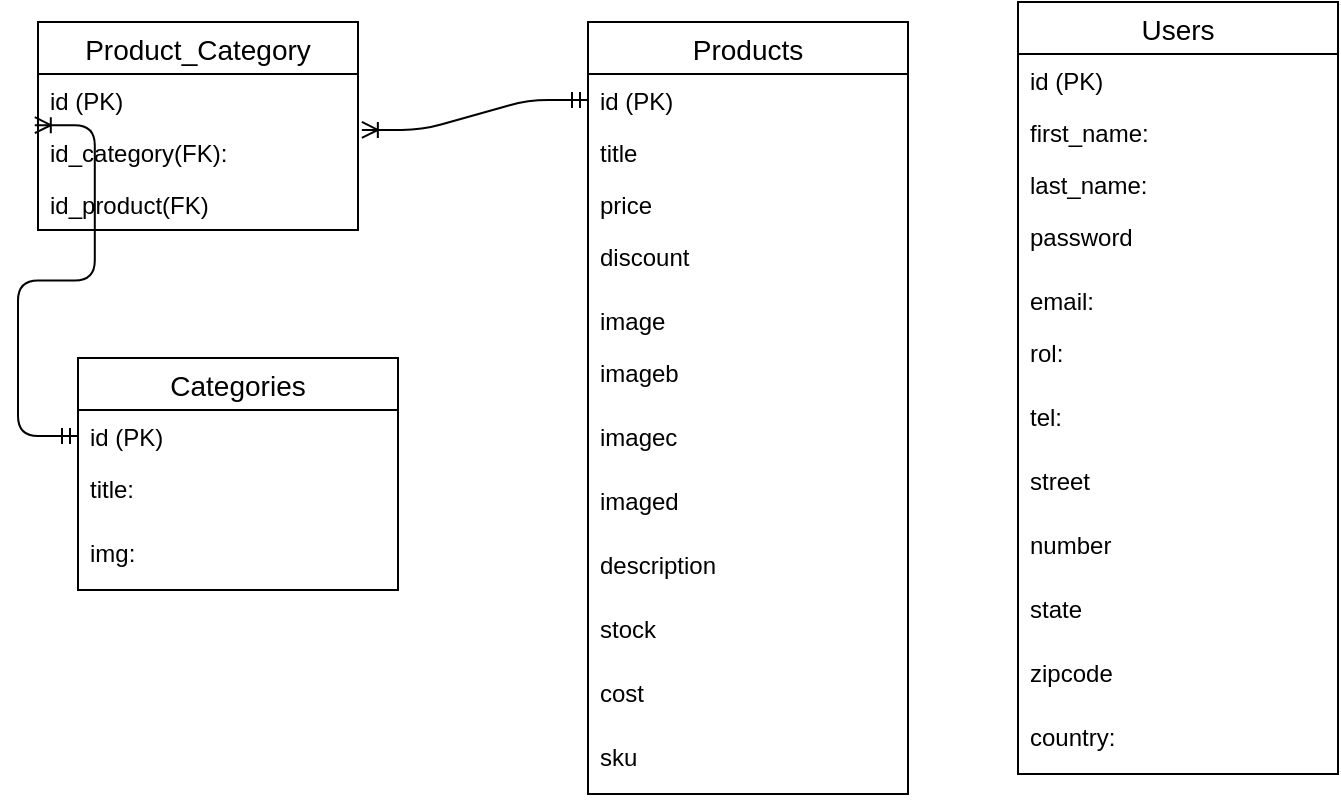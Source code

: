 <mxfile version="13.4.2" type="device"><diagram id="BcV3DS4_0umzkHoCBfcB" name="Page-1"><mxGraphModel dx="946" dy="623" grid="1" gridSize="10" guides="1" tooltips="1" connect="1" arrows="1" fold="1" page="1" pageScale="1" pageWidth="1169" pageHeight="827" math="0" shadow="0"><root><mxCell id="0"/><mxCell id="1" parent="0"/><mxCell id="VQGfdo3BYlsdIt22SYxF-68" value="" style="edgeStyle=entityRelationEdgeStyle;fontSize=12;html=1;endArrow=ERoneToMany;startArrow=ERmandOne;entryX=-0.01;entryY=0.984;entryDx=0;entryDy=0;entryPerimeter=0;" parent="1" target="VQGfdo3BYlsdIt22SYxF-73" edge="1" source="VQGfdo3BYlsdIt22SYxF-70"><mxGeometry width="100" height="100" relative="1" as="geometry"><mxPoint x="170" y="402" as="sourcePoint"/><mxPoint x="470" y="470" as="targetPoint"/></mxGeometry></mxCell><mxCell id="VQGfdo3BYlsdIt22SYxF-76" value="" style="edgeStyle=entityRelationEdgeStyle;fontSize=12;html=1;endArrow=ERmandOne;startArrow=ERoneToMany;startFill=0;endFill=0;exitX=1.012;exitY=0.075;exitDx=0;exitDy=0;exitPerimeter=0;" parent="1" source="VQGfdo3BYlsdIt22SYxF-74" target="Q8yi75y2QZZYxBioA6Rq-6" edge="1"><mxGeometry width="100" height="100" relative="1" as="geometry"><mxPoint x="404.32" y="278.646" as="sourcePoint"/><mxPoint x="460" y="388" as="targetPoint"/></mxGeometry></mxCell><mxCell id="VQGfdo3BYlsdIt22SYxF-85" value="Users" style="swimlane;fontStyle=0;childLayout=stackLayout;horizontal=1;startSize=26;horizontalStack=0;resizeParent=1;resizeParentMax=0;resizeLast=0;collapsible=1;marginBottom=0;align=center;fontSize=14;" parent="1" vertex="1"><mxGeometry x="720" y="162" width="160" height="386" as="geometry"/></mxCell><mxCell id="VQGfdo3BYlsdIt22SYxF-86" value="id (PK)" style="text;strokeColor=none;fillColor=none;spacingLeft=4;spacingRight=4;overflow=hidden;rotatable=0;points=[[0,0.5],[1,0.5]];portConstraint=eastwest;fontSize=12;" parent="VQGfdo3BYlsdIt22SYxF-85" vertex="1"><mxGeometry y="26" width="160" height="26" as="geometry"/></mxCell><mxCell id="VQGfdo3BYlsdIt22SYxF-87" value="first_name:" style="text;strokeColor=none;fillColor=none;spacingLeft=4;spacingRight=4;overflow=hidden;rotatable=0;points=[[0,0.5],[1,0.5]];portConstraint=eastwest;fontSize=12;" parent="VQGfdo3BYlsdIt22SYxF-85" vertex="1"><mxGeometry y="52" width="160" height="26" as="geometry"/></mxCell><mxCell id="VQGfdo3BYlsdIt22SYxF-88" value="last_name:" style="text;strokeColor=none;fillColor=none;spacingLeft=4;spacingRight=4;overflow=hidden;rotatable=0;points=[[0,0.5],[1,0.5]];portConstraint=eastwest;fontSize=12;" parent="VQGfdo3BYlsdIt22SYxF-85" vertex="1"><mxGeometry y="78" width="160" height="26" as="geometry"/></mxCell><mxCell id="VQGfdo3BYlsdIt22SYxF-106" value="password" style="text;strokeColor=none;fillColor=none;spacingLeft=4;spacingRight=4;overflow=hidden;rotatable=0;points=[[0,0.5],[1,0.5]];portConstraint=eastwest;fontSize=12;" parent="VQGfdo3BYlsdIt22SYxF-85" vertex="1"><mxGeometry y="104" width="160" height="32" as="geometry"/></mxCell><mxCell id="VQGfdo3BYlsdIt22SYxF-89" value="email:" style="text;strokeColor=none;fillColor=none;spacingLeft=4;spacingRight=4;overflow=hidden;rotatable=0;points=[[0,0.5],[1,0.5]];portConstraint=eastwest;fontSize=12;" parent="VQGfdo3BYlsdIt22SYxF-85" vertex="1"><mxGeometry y="136" width="160" height="26" as="geometry"/></mxCell><mxCell id="VQGfdo3BYlsdIt22SYxF-90" value="rol:" style="text;strokeColor=none;fillColor=none;spacingLeft=4;spacingRight=4;overflow=hidden;rotatable=0;points=[[0,0.5],[1,0.5]];portConstraint=eastwest;fontSize=12;" parent="VQGfdo3BYlsdIt22SYxF-85" vertex="1"><mxGeometry y="162" width="160" height="32" as="geometry"/></mxCell><mxCell id="VQGfdo3BYlsdIt22SYxF-100" value="tel:" style="text;strokeColor=none;fillColor=none;spacingLeft=4;spacingRight=4;overflow=hidden;rotatable=0;points=[[0,0.5],[1,0.5]];portConstraint=eastwest;fontSize=12;" parent="VQGfdo3BYlsdIt22SYxF-85" vertex="1"><mxGeometry y="194" width="160" height="32" as="geometry"/></mxCell><mxCell id="VQGfdo3BYlsdIt22SYxF-101" value="street" style="text;strokeColor=none;fillColor=none;spacingLeft=4;spacingRight=4;overflow=hidden;rotatable=0;points=[[0,0.5],[1,0.5]];portConstraint=eastwest;fontSize=12;" parent="VQGfdo3BYlsdIt22SYxF-85" vertex="1"><mxGeometry y="226" width="160" height="32" as="geometry"/></mxCell><mxCell id="VQGfdo3BYlsdIt22SYxF-102" value="number" style="text;strokeColor=none;fillColor=none;spacingLeft=4;spacingRight=4;overflow=hidden;rotatable=0;points=[[0,0.5],[1,0.5]];portConstraint=eastwest;fontSize=12;" parent="VQGfdo3BYlsdIt22SYxF-85" vertex="1"><mxGeometry y="258" width="160" height="32" as="geometry"/></mxCell><mxCell id="VQGfdo3BYlsdIt22SYxF-103" value="state" style="text;strokeColor=none;fillColor=none;spacingLeft=4;spacingRight=4;overflow=hidden;rotatable=0;points=[[0,0.5],[1,0.5]];portConstraint=eastwest;fontSize=12;" parent="VQGfdo3BYlsdIt22SYxF-85" vertex="1"><mxGeometry y="290" width="160" height="32" as="geometry"/></mxCell><mxCell id="VQGfdo3BYlsdIt22SYxF-104" value="zipcode" style="text;strokeColor=none;fillColor=none;spacingLeft=4;spacingRight=4;overflow=hidden;rotatable=0;points=[[0,0.5],[1,0.5]];portConstraint=eastwest;fontSize=12;" parent="VQGfdo3BYlsdIt22SYxF-85" vertex="1"><mxGeometry y="322" width="160" height="32" as="geometry"/></mxCell><mxCell id="VQGfdo3BYlsdIt22SYxF-105" value="country:" style="text;strokeColor=none;fillColor=none;spacingLeft=4;spacingRight=4;overflow=hidden;rotatable=0;points=[[0,0.5],[1,0.5]];portConstraint=eastwest;fontSize=12;" parent="VQGfdo3BYlsdIt22SYxF-85" vertex="1"><mxGeometry y="354" width="160" height="32" as="geometry"/></mxCell><mxCell id="VQGfdo3BYlsdIt22SYxF-72" value="Product_Category" style="swimlane;fontStyle=0;childLayout=stackLayout;horizontal=1;startSize=26;horizontalStack=0;resizeParent=1;resizeParentMax=0;resizeLast=0;collapsible=1;marginBottom=0;align=center;fontSize=14;" parent="1" vertex="1"><mxGeometry x="230" y="172" width="160" height="104" as="geometry"/></mxCell><mxCell id="VQGfdo3BYlsdIt22SYxF-73" value="id (PK)" style="text;strokeColor=none;fillColor=none;spacingLeft=4;spacingRight=4;overflow=hidden;rotatable=0;points=[[0,0.5],[1,0.5]];portConstraint=eastwest;fontSize=12;" parent="VQGfdo3BYlsdIt22SYxF-72" vertex="1"><mxGeometry y="26" width="160" height="26" as="geometry"/></mxCell><mxCell id="VQGfdo3BYlsdIt22SYxF-74" value="id_category(FK):" style="text;strokeColor=none;fillColor=none;spacingLeft=4;spacingRight=4;overflow=hidden;rotatable=0;points=[[0,0.5],[1,0.5]];portConstraint=eastwest;fontSize=12;" parent="VQGfdo3BYlsdIt22SYxF-72" vertex="1"><mxGeometry y="52" width="160" height="26" as="geometry"/></mxCell><mxCell id="VQGfdo3BYlsdIt22SYxF-75" value="id_product(FK)" style="text;strokeColor=none;fillColor=none;spacingLeft=4;spacingRight=4;overflow=hidden;rotatable=0;points=[[0,0.5],[1,0.5]];portConstraint=eastwest;fontSize=12;" parent="VQGfdo3BYlsdIt22SYxF-72" vertex="1"><mxGeometry y="78" width="160" height="26" as="geometry"/></mxCell><mxCell id="VQGfdo3BYlsdIt22SYxF-69" value="Categories" style="swimlane;fontStyle=0;childLayout=stackLayout;horizontal=1;startSize=26;horizontalStack=0;resizeParent=1;resizeParentMax=0;resizeLast=0;collapsible=1;marginBottom=0;align=center;fontSize=14;" parent="1" vertex="1"><mxGeometry x="250" y="340" width="160" height="116" as="geometry"/></mxCell><mxCell id="VQGfdo3BYlsdIt22SYxF-70" value="id (PK)" style="text;strokeColor=none;fillColor=none;spacingLeft=4;spacingRight=4;overflow=hidden;rotatable=0;points=[[0,0.5],[1,0.5]];portConstraint=eastwest;fontSize=12;" parent="VQGfdo3BYlsdIt22SYxF-69" vertex="1"><mxGeometry y="26" width="160" height="26" as="geometry"/></mxCell><mxCell id="VQGfdo3BYlsdIt22SYxF-84" value="title:" style="text;strokeColor=none;fillColor=none;spacingLeft=4;spacingRight=4;overflow=hidden;rotatable=0;points=[[0,0.5],[1,0.5]];portConstraint=eastwest;fontSize=12;" parent="VQGfdo3BYlsdIt22SYxF-69" vertex="1"><mxGeometry y="52" width="160" height="32" as="geometry"/></mxCell><mxCell id="VQGfdo3BYlsdIt22SYxF-71" value="img:" style="text;strokeColor=none;fillColor=none;spacingLeft=4;spacingRight=4;overflow=hidden;rotatable=0;points=[[0,0.5],[1,0.5]];portConstraint=eastwest;fontSize=12;" parent="VQGfdo3BYlsdIt22SYxF-69" vertex="1"><mxGeometry y="84" width="160" height="32" as="geometry"/></mxCell><mxCell id="Q8yi75y2QZZYxBioA6Rq-5" value="Products" style="swimlane;fontStyle=0;childLayout=stackLayout;horizontal=1;startSize=26;horizontalStack=0;resizeParent=1;resizeParentMax=0;resizeLast=0;collapsible=1;marginBottom=0;align=center;fontSize=14;" vertex="1" parent="1"><mxGeometry x="505" y="172" width="160" height="386" as="geometry"/></mxCell><mxCell id="Q8yi75y2QZZYxBioA6Rq-6" value="id (PK)" style="text;strokeColor=none;fillColor=none;spacingLeft=4;spacingRight=4;overflow=hidden;rotatable=0;points=[[0,0.5],[1,0.5]];portConstraint=eastwest;fontSize=12;" vertex="1" parent="Q8yi75y2QZZYxBioA6Rq-5"><mxGeometry y="26" width="160" height="26" as="geometry"/></mxCell><mxCell id="Q8yi75y2QZZYxBioA6Rq-7" value="title&#xA;" style="text;strokeColor=none;fillColor=none;spacingLeft=4;spacingRight=4;overflow=hidden;rotatable=0;points=[[0,0.5],[1,0.5]];portConstraint=eastwest;fontSize=12;" vertex="1" parent="Q8yi75y2QZZYxBioA6Rq-5"><mxGeometry y="52" width="160" height="26" as="geometry"/></mxCell><mxCell id="Q8yi75y2QZZYxBioA6Rq-8" value="price" style="text;strokeColor=none;fillColor=none;spacingLeft=4;spacingRight=4;overflow=hidden;rotatable=0;points=[[0,0.5],[1,0.5]];portConstraint=eastwest;fontSize=12;" vertex="1" parent="Q8yi75y2QZZYxBioA6Rq-5"><mxGeometry y="78" width="160" height="26" as="geometry"/></mxCell><mxCell id="Q8yi75y2QZZYxBioA6Rq-9" value="discount" style="text;strokeColor=none;fillColor=none;spacingLeft=4;spacingRight=4;overflow=hidden;rotatable=0;points=[[0,0.5],[1,0.5]];portConstraint=eastwest;fontSize=12;" vertex="1" parent="Q8yi75y2QZZYxBioA6Rq-5"><mxGeometry y="104" width="160" height="32" as="geometry"/></mxCell><mxCell id="Q8yi75y2QZZYxBioA6Rq-10" value="image" style="text;strokeColor=none;fillColor=none;spacingLeft=4;spacingRight=4;overflow=hidden;rotatable=0;points=[[0,0.5],[1,0.5]];portConstraint=eastwest;fontSize=12;" vertex="1" parent="Q8yi75y2QZZYxBioA6Rq-5"><mxGeometry y="136" width="160" height="26" as="geometry"/></mxCell><mxCell id="Q8yi75y2QZZYxBioA6Rq-11" value="imageb&#xA;" style="text;strokeColor=none;fillColor=none;spacingLeft=4;spacingRight=4;overflow=hidden;rotatable=0;points=[[0,0.5],[1,0.5]];portConstraint=eastwest;fontSize=12;" vertex="1" parent="Q8yi75y2QZZYxBioA6Rq-5"><mxGeometry y="162" width="160" height="32" as="geometry"/></mxCell><mxCell id="Q8yi75y2QZZYxBioA6Rq-12" value="imagec&#xA;" style="text;strokeColor=none;fillColor=none;spacingLeft=4;spacingRight=4;overflow=hidden;rotatable=0;points=[[0,0.5],[1,0.5]];portConstraint=eastwest;fontSize=12;" vertex="1" parent="Q8yi75y2QZZYxBioA6Rq-5"><mxGeometry y="194" width="160" height="32" as="geometry"/></mxCell><mxCell id="Q8yi75y2QZZYxBioA6Rq-13" value="imaged" style="text;strokeColor=none;fillColor=none;spacingLeft=4;spacingRight=4;overflow=hidden;rotatable=0;points=[[0,0.5],[1,0.5]];portConstraint=eastwest;fontSize=12;" vertex="1" parent="Q8yi75y2QZZYxBioA6Rq-5"><mxGeometry y="226" width="160" height="32" as="geometry"/></mxCell><mxCell id="Q8yi75y2QZZYxBioA6Rq-14" value="description" style="text;strokeColor=none;fillColor=none;spacingLeft=4;spacingRight=4;overflow=hidden;rotatable=0;points=[[0,0.5],[1,0.5]];portConstraint=eastwest;fontSize=12;" vertex="1" parent="Q8yi75y2QZZYxBioA6Rq-5"><mxGeometry y="258" width="160" height="32" as="geometry"/></mxCell><mxCell id="Q8yi75y2QZZYxBioA6Rq-15" value="stock" style="text;strokeColor=none;fillColor=none;spacingLeft=4;spacingRight=4;overflow=hidden;rotatable=0;points=[[0,0.5],[1,0.5]];portConstraint=eastwest;fontSize=12;" vertex="1" parent="Q8yi75y2QZZYxBioA6Rq-5"><mxGeometry y="290" width="160" height="32" as="geometry"/></mxCell><mxCell id="Q8yi75y2QZZYxBioA6Rq-16" value="cost" style="text;strokeColor=none;fillColor=none;spacingLeft=4;spacingRight=4;overflow=hidden;rotatable=0;points=[[0,0.5],[1,0.5]];portConstraint=eastwest;fontSize=12;" vertex="1" parent="Q8yi75y2QZZYxBioA6Rq-5"><mxGeometry y="322" width="160" height="32" as="geometry"/></mxCell><mxCell id="Q8yi75y2QZZYxBioA6Rq-17" value="sku" style="text;strokeColor=none;fillColor=none;spacingLeft=4;spacingRight=4;overflow=hidden;rotatable=0;points=[[0,0.5],[1,0.5]];portConstraint=eastwest;fontSize=12;" vertex="1" parent="Q8yi75y2QZZYxBioA6Rq-5"><mxGeometry y="354" width="160" height="32" as="geometry"/></mxCell></root></mxGraphModel></diagram></mxfile>